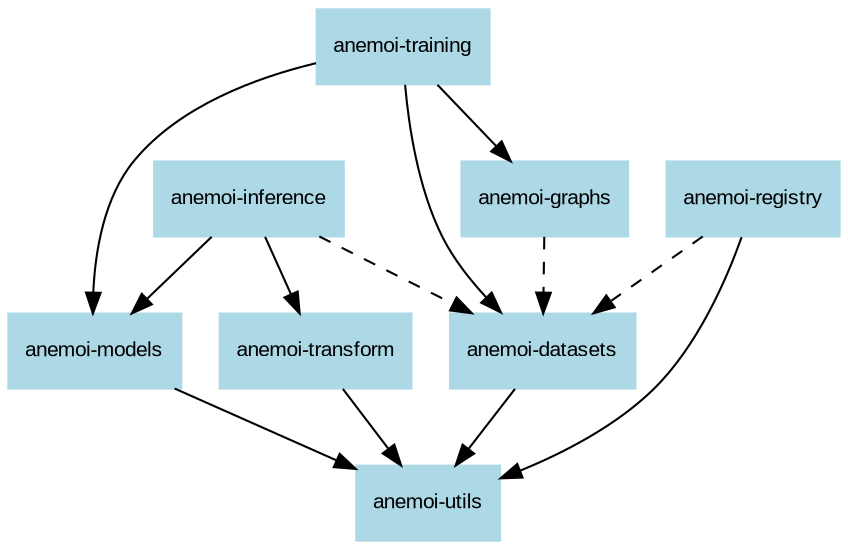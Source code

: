 digraph {

    node [shape=record, fontname=Arial, fontsize=10,
        style=filled, color=lightblue];
    edge [fontname=Arial, fontsize=10];


    "anemoi-datasets" -> "anemoi-utils";
    "anemoi-graphs" -> "anemoi-datasets" [style=dashed];
    "anemoi-inference" -> "anemoi-datasets" [style=dashed];
    "anemoi-inference" -> "anemoi-models";
    "anemoi-inference" -> "anemoi-transform";
    "anemoi-models" -> "anemoi-utils";
    "anemoi-registry" -> "anemoi-datasets" [style=dashed];
    // "anemoi-registry" -> "anemoi-transform" [style=dashed];
    "anemoi-registry" -> "anemoi-utils";
    "anemoi-training" -> "anemoi-datasets";
    "anemoi-training" -> "anemoi-graphs";
    "anemoi-transform" -> "anemoi-utils";
    // "anemoi-graphs" -> "anemoi-utils";
    // "anemoi-inference" -> "anemoi-utils";
    "anemoi-training" -> "anemoi-models";
    // "anemoi-training" -> "anemoi-utils";
    // "anemoi-web" -> "anemoi-datasets";
    // "anemoi-web" -> "anemoi-inference";

}
